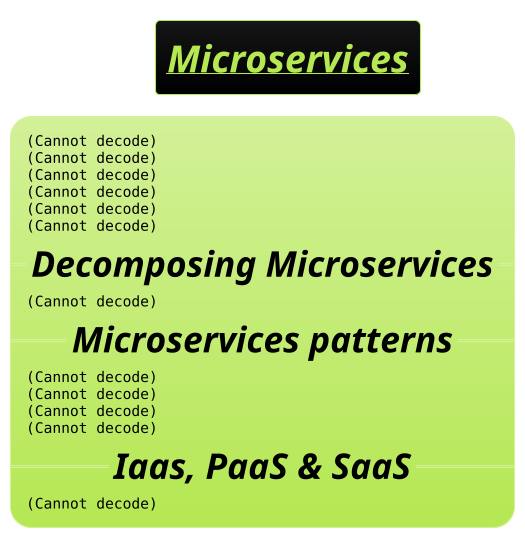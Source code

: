 @startmindmap
title =<i><b><u>Microservices
!theme hacker

*:<img:images/img_114.png{scale=1.5}>
<img:images/img_115.png{scale=1.39}>
<img:images/img_116.png{scale=1.39}>
<img:images/img_117.png{scale=1.39}>
<img:images/img_118.png{scale=1.39}>
<img:images/img_119.png{scale=1.39}>
==<i><b><size:34><color:black>Decomposing Microservices==
<img:images/img_120.png{scale=1.39}>
==<i><b><size:34><color:black>Microservices patterns==
<img:images/img_121.png{scale=1.39}>
<img:images/img_122.png{scale=1.39}>
<img:images/img_123.png{scale=1.39}>
<img:images/img_124.png{scale=1.39}>
==<i><b><size:34><color:black>Iaas, PaaS & SaaS==
<img:images/img_125.png{scale=1.39}>;
@endmindmap
